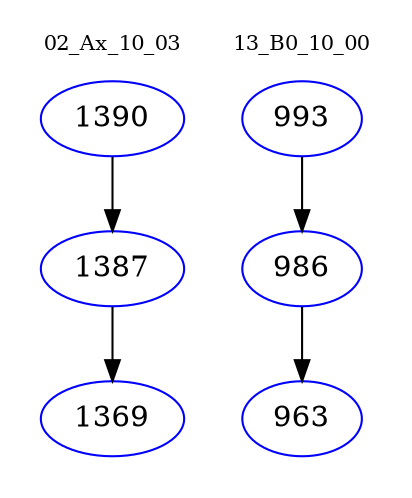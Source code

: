 digraph{
subgraph cluster_0 {
color = white
label = "02_Ax_10_03";
fontsize=10;
T0_1390 [label="1390", color="blue"]
T0_1390 -> T0_1387 [color="black"]
T0_1387 [label="1387", color="blue"]
T0_1387 -> T0_1369 [color="black"]
T0_1369 [label="1369", color="blue"]
}
subgraph cluster_1 {
color = white
label = "13_B0_10_00";
fontsize=10;
T1_993 [label="993", color="blue"]
T1_993 -> T1_986 [color="black"]
T1_986 [label="986", color="blue"]
T1_986 -> T1_963 [color="black"]
T1_963 [label="963", color="blue"]
}
}
